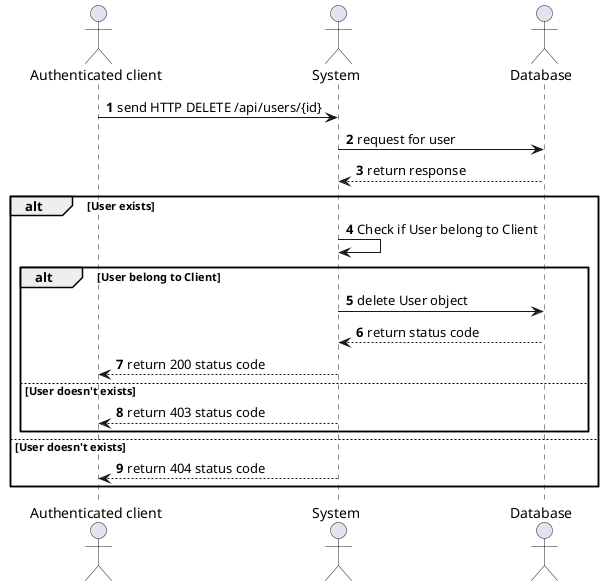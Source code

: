 @startuml
'https://plantuml.com/sequence-diagram

autonumber

actor "Authenticated client" as client
actor System                as system
actor Database              as db

client  -> system  : send HTTP DELETE /api/users/{id}
system  -> db  : request for user
system  <-- db  : return response
alt User exists
  system  -> system  : Check if User belong to Client
  alt User belong to Client
    system -> db      : delete User object
    system <-- db     : return status code
    client  <-- system : return 200 status code
  else User doesn't exists
    client  <-- system : return 403 status code
  end
else User doesn't exists
  client  <-- system : return 404 status code
end


@enduml